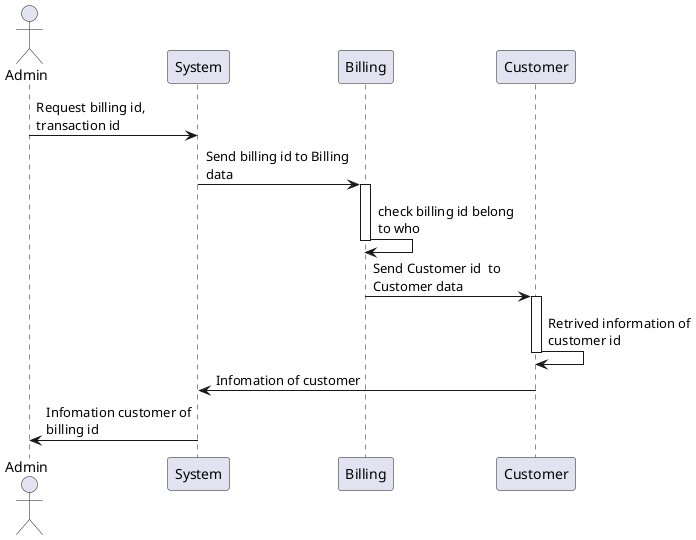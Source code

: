 @startuml

skinparam maxmessagesize 150

Actor Admin
participant System
participant Billing
participant Customer

Admin -> System : Request billing id, transaction id

System -> Billing: Send billing id to Billing data

activate Billing
Billing -> Billing: check billing id belong to who

deactivate Billing

Billing -> Customer: Send Customer id  to Customer data

activate Customer
Customer -> Customer: Retrived information of customer id
deactivate Customer

Customer -> System: Infomation of customer

System -> Admin: Infomation customer of billing id

@enduml